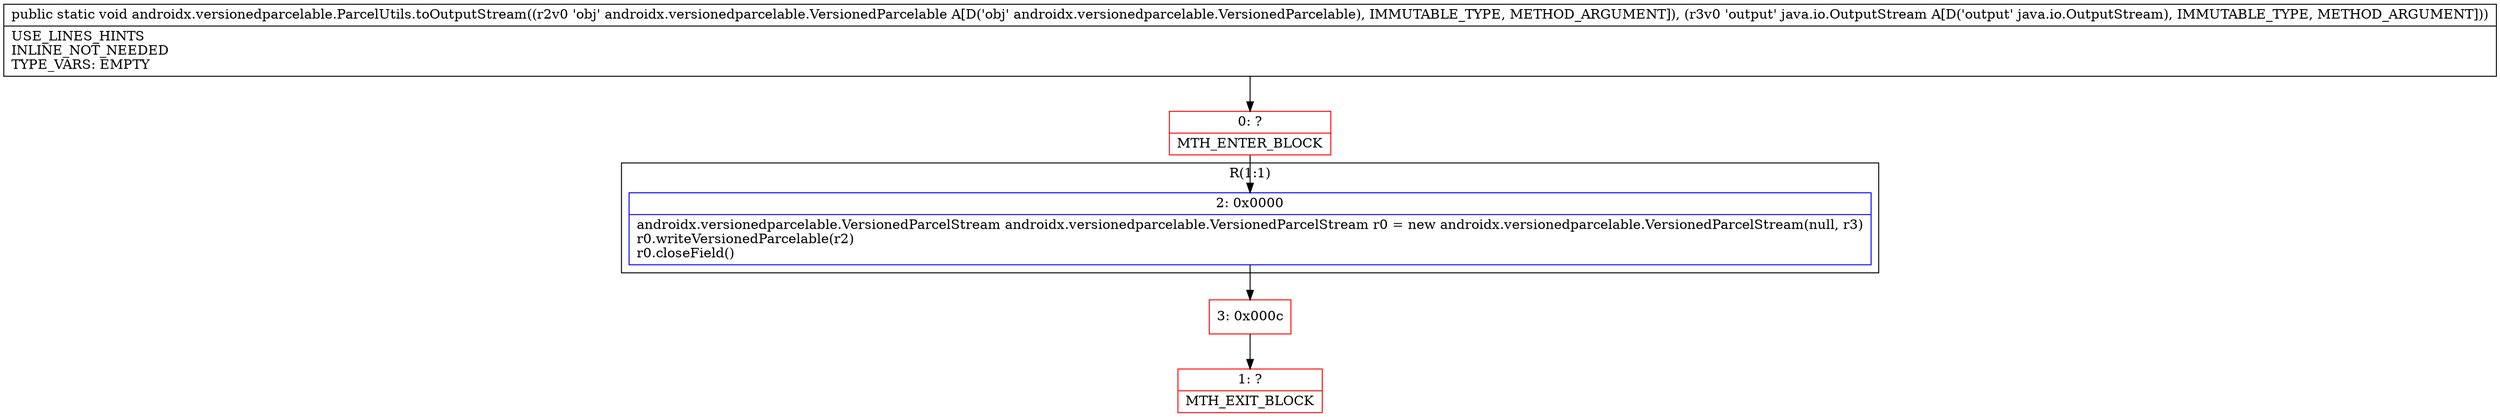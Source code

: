 digraph "CFG forandroidx.versionedparcelable.ParcelUtils.toOutputStream(Landroidx\/versionedparcelable\/VersionedParcelable;Ljava\/io\/OutputStream;)V" {
subgraph cluster_Region_1886038528 {
label = "R(1:1)";
node [shape=record,color=blue];
Node_2 [shape=record,label="{2\:\ 0x0000|androidx.versionedparcelable.VersionedParcelStream androidx.versionedparcelable.VersionedParcelStream r0 = new androidx.versionedparcelable.VersionedParcelStream(null, r3)\lr0.writeVersionedParcelable(r2)\lr0.closeField()\l}"];
}
Node_0 [shape=record,color=red,label="{0\:\ ?|MTH_ENTER_BLOCK\l}"];
Node_3 [shape=record,color=red,label="{3\:\ 0x000c}"];
Node_1 [shape=record,color=red,label="{1\:\ ?|MTH_EXIT_BLOCK\l}"];
MethodNode[shape=record,label="{public static void androidx.versionedparcelable.ParcelUtils.toOutputStream((r2v0 'obj' androidx.versionedparcelable.VersionedParcelable A[D('obj' androidx.versionedparcelable.VersionedParcelable), IMMUTABLE_TYPE, METHOD_ARGUMENT]), (r3v0 'output' java.io.OutputStream A[D('output' java.io.OutputStream), IMMUTABLE_TYPE, METHOD_ARGUMENT]))  | USE_LINES_HINTS\lINLINE_NOT_NEEDED\lTYPE_VARS: EMPTY\l}"];
MethodNode -> Node_0;Node_2 -> Node_3;
Node_0 -> Node_2;
Node_3 -> Node_1;
}

